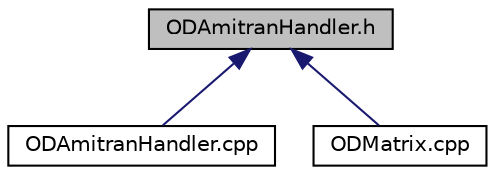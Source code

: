 digraph "ODAmitranHandler.h"
{
  edge [fontname="Helvetica",fontsize="10",labelfontname="Helvetica",labelfontsize="10"];
  node [fontname="Helvetica",fontsize="10",shape=record];
  Node32 [label="ODAmitranHandler.h",height=0.2,width=0.4,color="black", fillcolor="grey75", style="filled", fontcolor="black"];
  Node32 -> Node33 [dir="back",color="midnightblue",fontsize="10",style="solid",fontname="Helvetica"];
  Node33 [label="ODAmitranHandler.cpp",height=0.2,width=0.4,color="black", fillcolor="white", style="filled",URL="$d1/dae/_o_d_amitran_handler_8cpp.html"];
  Node32 -> Node34 [dir="back",color="midnightblue",fontsize="10",style="solid",fontname="Helvetica"];
  Node34 [label="ODMatrix.cpp",height=0.2,width=0.4,color="black", fillcolor="white", style="filled",URL="$de/d2b/_o_d_matrix_8cpp.html"];
}
